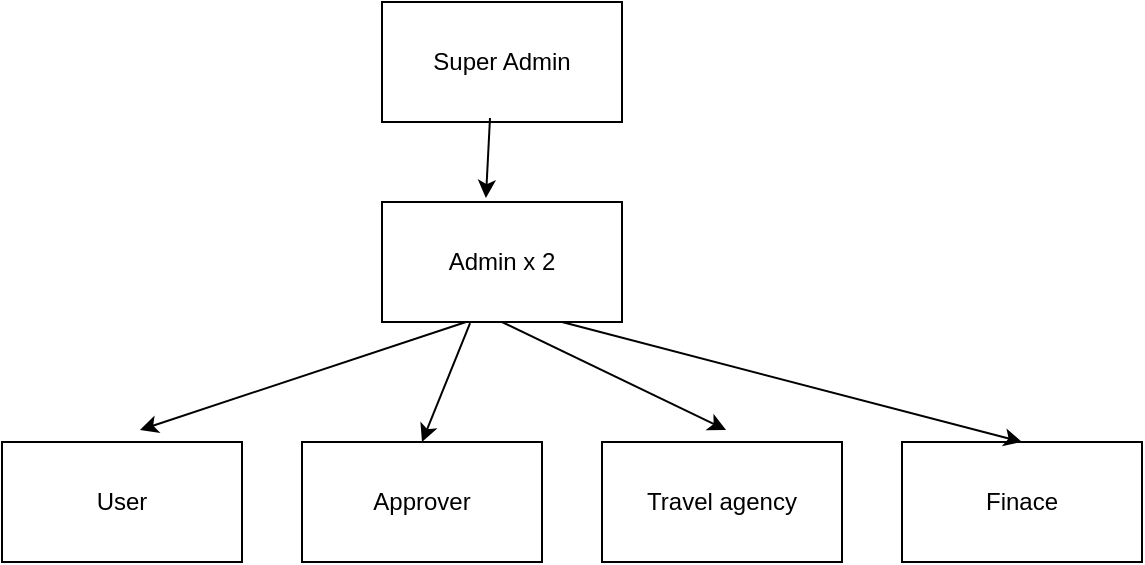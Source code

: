 <mxfile version="22.1.3" type="github">
  <diagram name="Page-1" id="W0R5JiAMdio6bYu-hIJW">
    <mxGraphModel dx="1040" dy="591" grid="1" gridSize="10" guides="1" tooltips="1" connect="1" arrows="1" fold="1" page="1" pageScale="1" pageWidth="850" pageHeight="1100" math="0" shadow="0">
      <root>
        <mxCell id="0" />
        <mxCell id="1" parent="0" />
        <mxCell id="BL-PDQRVUI1y0k1-ultO-1" value="Super Admin" style="rounded=0;whiteSpace=wrap;html=1;" parent="1" vertex="1">
          <mxGeometry x="350" y="50" width="120" height="60" as="geometry" />
        </mxCell>
        <mxCell id="BL-PDQRVUI1y0k1-ultO-2" value="Admin x 2" style="rounded=0;whiteSpace=wrap;html=1;" parent="1" vertex="1">
          <mxGeometry x="350" y="150" width="120" height="60" as="geometry" />
        </mxCell>
        <mxCell id="BL-PDQRVUI1y0k1-ultO-3" value="User" style="rounded=0;whiteSpace=wrap;html=1;" parent="1" vertex="1">
          <mxGeometry x="160" y="270" width="120" height="60" as="geometry" />
        </mxCell>
        <mxCell id="BL-PDQRVUI1y0k1-ultO-4" value="Approver" style="rounded=0;whiteSpace=wrap;html=1;" parent="1" vertex="1">
          <mxGeometry x="310" y="270" width="120" height="60" as="geometry" />
        </mxCell>
        <mxCell id="BL-PDQRVUI1y0k1-ultO-5" value="Travel agency" style="rounded=0;whiteSpace=wrap;html=1;" parent="1" vertex="1">
          <mxGeometry x="460" y="270" width="120" height="60" as="geometry" />
        </mxCell>
        <mxCell id="BL-PDQRVUI1y0k1-ultO-6" value="Finace" style="rounded=0;whiteSpace=wrap;html=1;" parent="1" vertex="1">
          <mxGeometry x="610" y="270" width="120" height="60" as="geometry" />
        </mxCell>
        <mxCell id="BL-PDQRVUI1y0k1-ultO-7" value="" style="endArrow=classic;html=1;rounded=0;exitX=0.45;exitY=0.967;exitDx=0;exitDy=0;exitPerimeter=0;entryX=0.433;entryY=-0.033;entryDx=0;entryDy=0;entryPerimeter=0;" parent="1" source="BL-PDQRVUI1y0k1-ultO-1" target="BL-PDQRVUI1y0k1-ultO-2" edge="1">
          <mxGeometry width="50" height="50" relative="1" as="geometry">
            <mxPoint x="400" y="120" as="sourcePoint" />
            <mxPoint x="430" y="150" as="targetPoint" />
          </mxGeometry>
        </mxCell>
        <mxCell id="BL-PDQRVUI1y0k1-ultO-8" value="" style="endArrow=classic;html=1;rounded=0;exitX=0.45;exitY=0.967;exitDx=0;exitDy=0;exitPerimeter=0;entryX=0.575;entryY=-0.1;entryDx=0;entryDy=0;entryPerimeter=0;" parent="1" target="BL-PDQRVUI1y0k1-ultO-3" edge="1">
          <mxGeometry width="50" height="50" relative="1" as="geometry">
            <mxPoint x="392" y="210" as="sourcePoint" />
            <mxPoint x="390" y="250" as="targetPoint" />
          </mxGeometry>
        </mxCell>
        <mxCell id="BL-PDQRVUI1y0k1-ultO-9" value="" style="endArrow=classic;html=1;rounded=0;exitX=0.367;exitY=1.009;exitDx=0;exitDy=0;exitPerimeter=0;entryX=0.5;entryY=0;entryDx=0;entryDy=0;" parent="1" source="BL-PDQRVUI1y0k1-ultO-2" target="BL-PDQRVUI1y0k1-ultO-4" edge="1">
          <mxGeometry width="50" height="50" relative="1" as="geometry">
            <mxPoint x="402" y="220" as="sourcePoint" />
            <mxPoint x="239" y="274" as="targetPoint" />
          </mxGeometry>
        </mxCell>
        <mxCell id="BL-PDQRVUI1y0k1-ultO-10" value="" style="endArrow=classic;html=1;rounded=0;exitX=0.5;exitY=1;exitDx=0;exitDy=0;entryX=0.517;entryY=-0.1;entryDx=0;entryDy=0;entryPerimeter=0;" parent="1" source="BL-PDQRVUI1y0k1-ultO-2" target="BL-PDQRVUI1y0k1-ultO-5" edge="1">
          <mxGeometry width="50" height="50" relative="1" as="geometry">
            <mxPoint x="412" y="230" as="sourcePoint" />
            <mxPoint x="380" y="280" as="targetPoint" />
          </mxGeometry>
        </mxCell>
        <mxCell id="BL-PDQRVUI1y0k1-ultO-11" value="" style="endArrow=classic;html=1;rounded=0;exitX=0.75;exitY=1;exitDx=0;exitDy=0;entryX=0.5;entryY=0;entryDx=0;entryDy=0;" parent="1" source="BL-PDQRVUI1y0k1-ultO-2" target="BL-PDQRVUI1y0k1-ultO-6" edge="1">
          <mxGeometry width="50" height="50" relative="1" as="geometry">
            <mxPoint x="422" y="240" as="sourcePoint" />
            <mxPoint x="532" y="274" as="targetPoint" />
          </mxGeometry>
        </mxCell>
      </root>
    </mxGraphModel>
  </diagram>
</mxfile>
